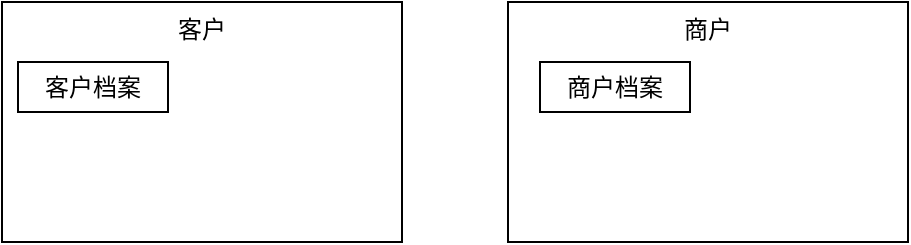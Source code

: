 <mxfile version="21.1.1" type="github">
  <diagram name="全景图" id="YK9yq9yUJyjJgUdvbALT">
    <mxGraphModel dx="615" dy="346" grid="0" gridSize="10" guides="1" tooltips="1" connect="1" arrows="1" fold="1" page="1" pageScale="1" pageWidth="827" pageHeight="1169" math="0" shadow="0">
      <root>
        <mxCell id="0" />
        <mxCell id="1" parent="0" />
        <mxCell id="l3UCkqZRI85D1oP0MGTK-1" value="客户" style="rounded=0;whiteSpace=wrap;html=1;verticalAlign=top;" vertex="1" parent="1">
          <mxGeometry x="220" y="224" width="200" height="120" as="geometry" />
        </mxCell>
        <mxCell id="l3UCkqZRI85D1oP0MGTK-2" value="商户" style="rounded=0;whiteSpace=wrap;html=1;verticalAlign=top;" vertex="1" parent="1">
          <mxGeometry x="473" y="224" width="200" height="120" as="geometry" />
        </mxCell>
        <mxCell id="l3UCkqZRI85D1oP0MGTK-3" value="客户档案" style="rounded=0;whiteSpace=wrap;html=1;" vertex="1" parent="1">
          <mxGeometry x="228" y="254" width="75" height="25" as="geometry" />
        </mxCell>
        <mxCell id="l3UCkqZRI85D1oP0MGTK-4" value="商户档案" style="rounded=0;whiteSpace=wrap;html=1;" vertex="1" parent="1">
          <mxGeometry x="489" y="254" width="75" height="25" as="geometry" />
        </mxCell>
      </root>
    </mxGraphModel>
  </diagram>
</mxfile>

